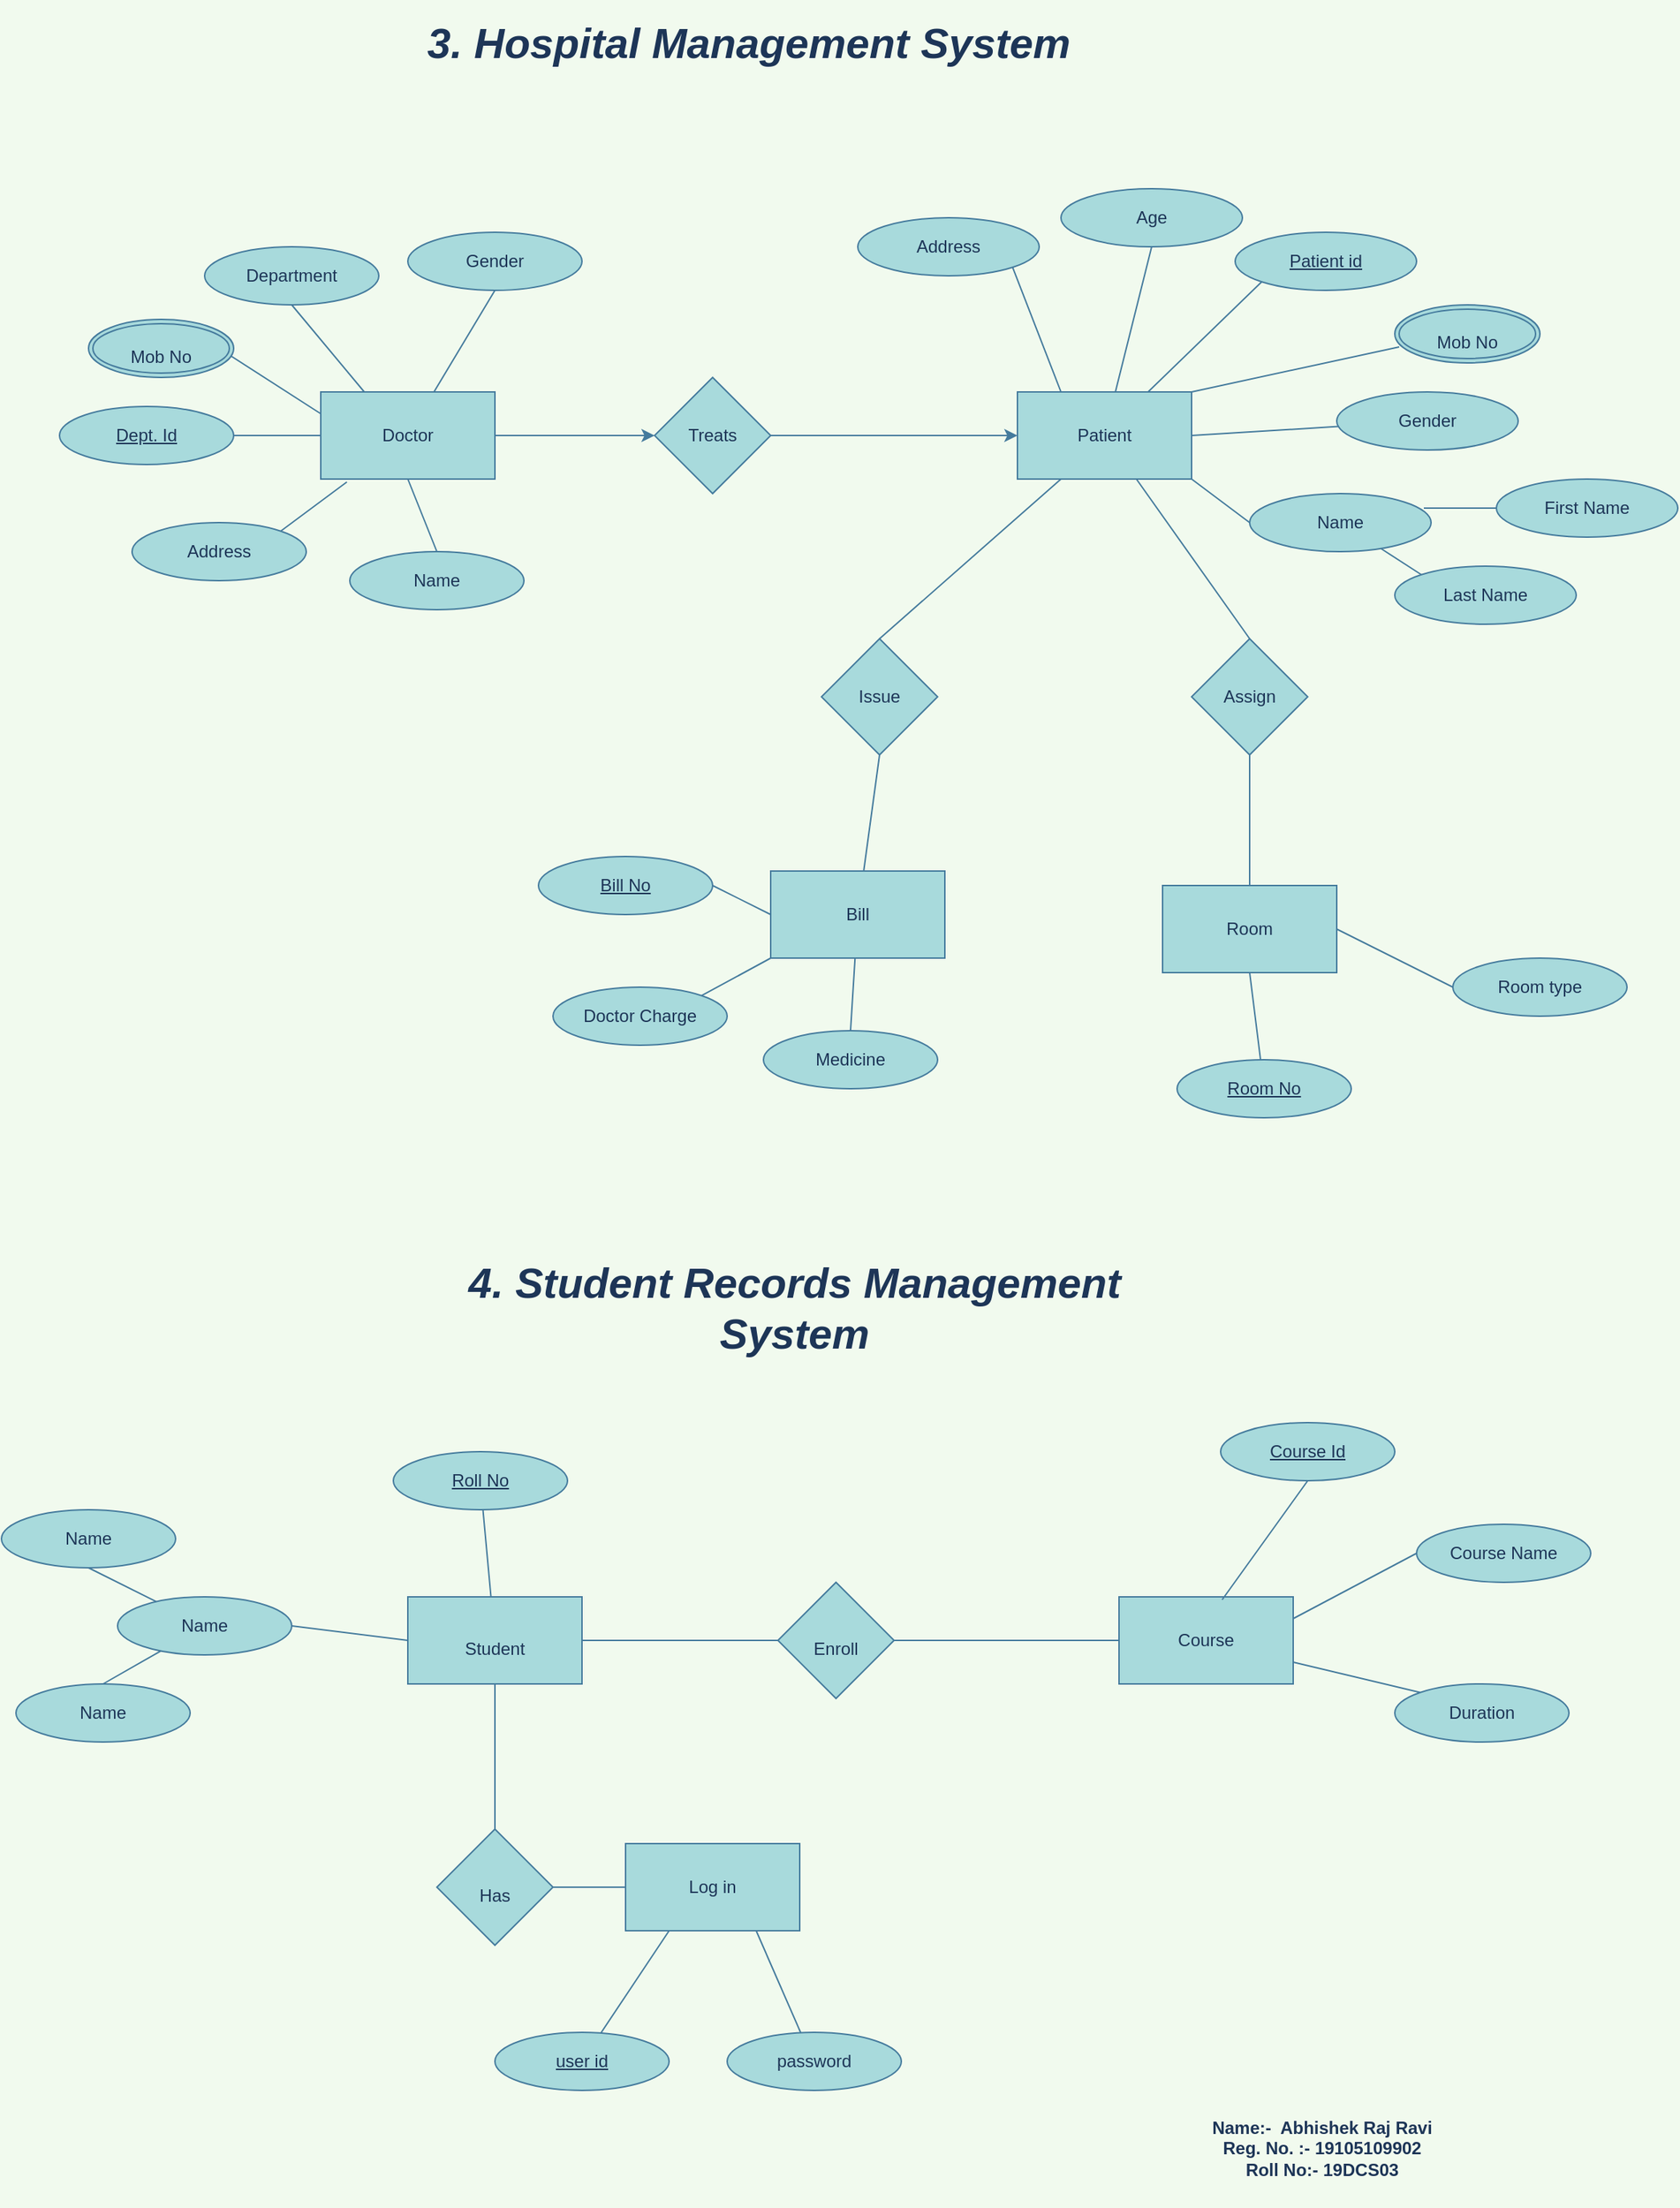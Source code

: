 <mxfile version="13.6.3" type="github">
  <diagram id="R2lEEEUBdFMjLlhIrx00" name="Page-1">
    <mxGraphModel dx="868" dy="450" grid="1" gridSize="10" guides="1" tooltips="1" connect="1" arrows="1" fold="1" page="1" pageScale="1" pageWidth="1169" pageHeight="1654" background="#F1FAEE" math="0" shadow="0" extFonts="Permanent Marker^https://fonts.googleapis.com/css?family=Permanent+Marker">
      <root>
        <mxCell id="0" />
        <mxCell id="1" parent="0" />
        <mxCell id="_eVWGeXYlSwZRmj96UgA-4" style="edgeStyle=orthogonalEdgeStyle;rounded=0;orthogonalLoop=1;jettySize=auto;html=1;exitX=1;exitY=0.5;exitDx=0;exitDy=0;entryX=0;entryY=0.5;entryDx=0;entryDy=0;labelBackgroundColor=#F1FAEE;strokeColor=#457B9D;fontColor=#1D3557;" edge="1" parent="1" source="_eVWGeXYlSwZRmj96UgA-1" target="_eVWGeXYlSwZRmj96UgA-2">
          <mxGeometry relative="1" as="geometry" />
        </mxCell>
        <mxCell id="_eVWGeXYlSwZRmj96UgA-13" style="rounded=0;orthogonalLoop=1;jettySize=auto;html=1;exitX=0.25;exitY=0;exitDx=0;exitDy=0;endArrow=none;endFill=0;entryX=0.5;entryY=1;entryDx=0;entryDy=0;labelBackgroundColor=#F1FAEE;strokeColor=#457B9D;fontColor=#1D3557;" edge="1" parent="1" source="_eVWGeXYlSwZRmj96UgA-1" target="_eVWGeXYlSwZRmj96UgA-6">
          <mxGeometry relative="1" as="geometry">
            <mxPoint x="210" y="270" as="targetPoint" />
          </mxGeometry>
        </mxCell>
        <mxCell id="_eVWGeXYlSwZRmj96UgA-58" style="edgeStyle=none;rounded=1;orthogonalLoop=1;jettySize=auto;html=1;exitX=0;exitY=0.25;exitDx=0;exitDy=0;endArrow=none;endFill=0;strokeColor=#457B9D;fillColor=#A8DADC;fontSize=29;fontColor=#1D3557;" edge="1" parent="1" source="_eVWGeXYlSwZRmj96UgA-1">
          <mxGeometry relative="1" as="geometry">
            <mxPoint x="160" y="290" as="targetPoint" />
          </mxGeometry>
        </mxCell>
        <mxCell id="_eVWGeXYlSwZRmj96UgA-1" value="Doctor" style="rounded=0;whiteSpace=wrap;html=1;fillColor=#A8DADC;strokeColor=#457B9D;fontColor=#1D3557;" vertex="1" parent="1">
          <mxGeometry x="230" y="320" width="120" height="60" as="geometry" />
        </mxCell>
        <mxCell id="_eVWGeXYlSwZRmj96UgA-5" style="edgeStyle=orthogonalEdgeStyle;rounded=0;orthogonalLoop=1;jettySize=auto;html=1;exitX=1;exitY=0.5;exitDx=0;exitDy=0;labelBackgroundColor=#F1FAEE;strokeColor=#457B9D;fontColor=#1D3557;" edge="1" parent="1" source="_eVWGeXYlSwZRmj96UgA-2" target="_eVWGeXYlSwZRmj96UgA-3">
          <mxGeometry relative="1" as="geometry" />
        </mxCell>
        <mxCell id="_eVWGeXYlSwZRmj96UgA-2" value="Treats" style="rhombus;whiteSpace=wrap;html=1;fillColor=#A8DADC;strokeColor=#457B9D;fontColor=#1D3557;" vertex="1" parent="1">
          <mxGeometry x="460" y="310" width="80" height="80" as="geometry" />
        </mxCell>
        <mxCell id="_eVWGeXYlSwZRmj96UgA-56" style="rounded=1;orthogonalLoop=1;jettySize=auto;html=1;exitX=1;exitY=0;exitDx=0;exitDy=0;strokeColor=#457B9D;fillColor=#A8DADC;fontSize=29;fontColor=#1D3557;entryX=0.03;entryY=0.725;entryDx=0;entryDy=0;entryPerimeter=0;endArrow=none;endFill=0;" edge="1" parent="1" source="_eVWGeXYlSwZRmj96UgA-3" target="_eVWGeXYlSwZRmj96UgA-55">
          <mxGeometry relative="1" as="geometry">
            <mxPoint x="880" y="300" as="targetPoint" />
          </mxGeometry>
        </mxCell>
        <mxCell id="_eVWGeXYlSwZRmj96UgA-3" value="Patient" style="rounded=0;whiteSpace=wrap;html=1;fillColor=#A8DADC;strokeColor=#457B9D;fontColor=#1D3557;" vertex="1" parent="1">
          <mxGeometry x="710" y="320" width="120" height="60" as="geometry" />
        </mxCell>
        <mxCell id="_eVWGeXYlSwZRmj96UgA-6" value="Department" style="ellipse;whiteSpace=wrap;html=1;fillColor=#A8DADC;strokeColor=#457B9D;fontColor=#1D3557;" vertex="1" parent="1">
          <mxGeometry x="150" y="220" width="120" height="40" as="geometry" />
        </mxCell>
        <mxCell id="_eVWGeXYlSwZRmj96UgA-15" style="edgeStyle=none;rounded=0;orthogonalLoop=1;jettySize=auto;html=1;exitX=1;exitY=0.5;exitDx=0;exitDy=0;entryX=0;entryY=0.5;entryDx=0;entryDy=0;endArrow=none;endFill=0;labelBackgroundColor=#F1FAEE;strokeColor=#457B9D;fontColor=#1D3557;" edge="1" parent="1" source="_eVWGeXYlSwZRmj96UgA-8" target="_eVWGeXYlSwZRmj96UgA-1">
          <mxGeometry relative="1" as="geometry" />
        </mxCell>
        <mxCell id="_eVWGeXYlSwZRmj96UgA-8" value="&lt;u&gt;Dept. Id&lt;/u&gt;" style="ellipse;whiteSpace=wrap;html=1;fillColor=#A8DADC;strokeColor=#457B9D;fontColor=#1D3557;" vertex="1" parent="1">
          <mxGeometry x="50" y="330" width="120" height="40" as="geometry" />
        </mxCell>
        <mxCell id="_eVWGeXYlSwZRmj96UgA-18" style="edgeStyle=none;rounded=0;orthogonalLoop=1;jettySize=auto;html=1;exitX=0.5;exitY=1;exitDx=0;exitDy=0;endArrow=none;endFill=0;labelBackgroundColor=#F1FAEE;strokeColor=#457B9D;fontColor=#1D3557;" edge="1" parent="1" source="_eVWGeXYlSwZRmj96UgA-9" target="_eVWGeXYlSwZRmj96UgA-1">
          <mxGeometry relative="1" as="geometry" />
        </mxCell>
        <mxCell id="_eVWGeXYlSwZRmj96UgA-9" value="Gender" style="ellipse;whiteSpace=wrap;html=1;fillColor=#A8DADC;strokeColor=#457B9D;fontColor=#1D3557;" vertex="1" parent="1">
          <mxGeometry x="290" y="210" width="120" height="40" as="geometry" />
        </mxCell>
        <mxCell id="_eVWGeXYlSwZRmj96UgA-16" style="edgeStyle=none;rounded=0;orthogonalLoop=1;jettySize=auto;html=1;exitX=1;exitY=0;exitDx=0;exitDy=0;entryX=0.15;entryY=1.033;entryDx=0;entryDy=0;entryPerimeter=0;endArrow=none;endFill=0;labelBackgroundColor=#F1FAEE;strokeColor=#457B9D;fontColor=#1D3557;" edge="1" parent="1" source="_eVWGeXYlSwZRmj96UgA-10" target="_eVWGeXYlSwZRmj96UgA-1">
          <mxGeometry relative="1" as="geometry" />
        </mxCell>
        <mxCell id="_eVWGeXYlSwZRmj96UgA-10" value="Address" style="ellipse;whiteSpace=wrap;html=1;fillColor=#A8DADC;strokeColor=#457B9D;fontColor=#1D3557;" vertex="1" parent="1">
          <mxGeometry x="100" y="410" width="120" height="40" as="geometry" />
        </mxCell>
        <mxCell id="_eVWGeXYlSwZRmj96UgA-17" style="edgeStyle=none;rounded=0;orthogonalLoop=1;jettySize=auto;html=1;exitX=0.5;exitY=0;exitDx=0;exitDy=0;entryX=0.5;entryY=1;entryDx=0;entryDy=0;endArrow=none;endFill=0;labelBackgroundColor=#F1FAEE;strokeColor=#457B9D;fontColor=#1D3557;" edge="1" parent="1" source="_eVWGeXYlSwZRmj96UgA-11" target="_eVWGeXYlSwZRmj96UgA-1">
          <mxGeometry relative="1" as="geometry" />
        </mxCell>
        <mxCell id="_eVWGeXYlSwZRmj96UgA-11" value="Name" style="ellipse;whiteSpace=wrap;html=1;fillColor=#A8DADC;strokeColor=#457B9D;fontColor=#1D3557;" vertex="1" parent="1">
          <mxGeometry x="250" y="430" width="120" height="40" as="geometry" />
        </mxCell>
        <mxCell id="_eVWGeXYlSwZRmj96UgA-25" style="edgeStyle=none;rounded=0;orthogonalLoop=1;jettySize=auto;html=1;exitX=1;exitY=1;exitDx=0;exitDy=0;entryX=0.25;entryY=0;entryDx=0;entryDy=0;endArrow=none;endFill=0;labelBackgroundColor=#F1FAEE;strokeColor=#457B9D;fontColor=#1D3557;" edge="1" parent="1" source="_eVWGeXYlSwZRmj96UgA-19" target="_eVWGeXYlSwZRmj96UgA-3">
          <mxGeometry relative="1" as="geometry" />
        </mxCell>
        <mxCell id="_eVWGeXYlSwZRmj96UgA-19" value="Address" style="ellipse;whiteSpace=wrap;html=1;fillColor=#A8DADC;strokeColor=#457B9D;fontColor=#1D3557;" vertex="1" parent="1">
          <mxGeometry x="600" y="200" width="125" height="40" as="geometry" />
        </mxCell>
        <mxCell id="_eVWGeXYlSwZRmj96UgA-26" style="edgeStyle=none;rounded=0;orthogonalLoop=1;jettySize=auto;html=1;exitX=0.5;exitY=1;exitDx=0;exitDy=0;endArrow=none;endFill=0;labelBackgroundColor=#F1FAEE;strokeColor=#457B9D;fontColor=#1D3557;" edge="1" parent="1" source="_eVWGeXYlSwZRmj96UgA-20" target="_eVWGeXYlSwZRmj96UgA-3">
          <mxGeometry relative="1" as="geometry" />
        </mxCell>
        <mxCell id="_eVWGeXYlSwZRmj96UgA-20" value="Age" style="ellipse;whiteSpace=wrap;html=1;fillColor=#A8DADC;strokeColor=#457B9D;fontColor=#1D3557;" vertex="1" parent="1">
          <mxGeometry x="740" y="180" width="125" height="40" as="geometry" />
        </mxCell>
        <mxCell id="_eVWGeXYlSwZRmj96UgA-27" style="edgeStyle=none;rounded=0;orthogonalLoop=1;jettySize=auto;html=1;exitX=0;exitY=1;exitDx=0;exitDy=0;entryX=0.75;entryY=0;entryDx=0;entryDy=0;endArrow=none;endFill=0;labelBackgroundColor=#F1FAEE;strokeColor=#457B9D;fontColor=#1D3557;" edge="1" parent="1" source="_eVWGeXYlSwZRmj96UgA-21" target="_eVWGeXYlSwZRmj96UgA-3">
          <mxGeometry relative="1" as="geometry" />
        </mxCell>
        <mxCell id="_eVWGeXYlSwZRmj96UgA-21" value="&lt;u&gt;Patient id&lt;/u&gt;" style="ellipse;whiteSpace=wrap;html=1;fillColor=#A8DADC;strokeColor=#457B9D;fontColor=#1D3557;" vertex="1" parent="1">
          <mxGeometry x="860" y="210" width="125" height="40" as="geometry" />
        </mxCell>
        <mxCell id="_eVWGeXYlSwZRmj96UgA-29" style="edgeStyle=none;rounded=0;orthogonalLoop=1;jettySize=auto;html=1;entryX=1;entryY=0.5;entryDx=0;entryDy=0;endArrow=none;endFill=0;labelBackgroundColor=#F1FAEE;strokeColor=#457B9D;fontColor=#1D3557;" edge="1" parent="1" source="_eVWGeXYlSwZRmj96UgA-23" target="_eVWGeXYlSwZRmj96UgA-3">
          <mxGeometry relative="1" as="geometry" />
        </mxCell>
        <mxCell id="_eVWGeXYlSwZRmj96UgA-23" value="Gender" style="ellipse;whiteSpace=wrap;html=1;fillColor=#A8DADC;strokeColor=#457B9D;fontColor=#1D3557;" vertex="1" parent="1">
          <mxGeometry x="930" y="320" width="125" height="40" as="geometry" />
        </mxCell>
        <mxCell id="_eVWGeXYlSwZRmj96UgA-30" style="edgeStyle=none;rounded=0;orthogonalLoop=1;jettySize=auto;html=1;exitX=0;exitY=0.5;exitDx=0;exitDy=0;entryX=1;entryY=1;entryDx=0;entryDy=0;endArrow=none;endFill=0;labelBackgroundColor=#F1FAEE;strokeColor=#457B9D;fontColor=#1D3557;" edge="1" parent="1" source="_eVWGeXYlSwZRmj96UgA-24" target="_eVWGeXYlSwZRmj96UgA-3">
          <mxGeometry relative="1" as="geometry" />
        </mxCell>
        <mxCell id="_eVWGeXYlSwZRmj96UgA-24" value="Name" style="ellipse;whiteSpace=wrap;html=1;fillColor=#A8DADC;strokeColor=#457B9D;fontColor=#1D3557;" vertex="1" parent="1">
          <mxGeometry x="870" y="390" width="125" height="40" as="geometry" />
        </mxCell>
        <mxCell id="_eVWGeXYlSwZRmj96UgA-33" style="edgeStyle=none;rounded=0;orthogonalLoop=1;jettySize=auto;html=1;exitX=0.5;exitY=0;exitDx=0;exitDy=0;entryX=0.25;entryY=1;entryDx=0;entryDy=0;endArrow=none;endFill=0;labelBackgroundColor=#F1FAEE;strokeColor=#457B9D;fontColor=#1D3557;" edge="1" parent="1" source="_eVWGeXYlSwZRmj96UgA-31" target="_eVWGeXYlSwZRmj96UgA-3">
          <mxGeometry relative="1" as="geometry" />
        </mxCell>
        <mxCell id="_eVWGeXYlSwZRmj96UgA-36" style="edgeStyle=none;rounded=0;orthogonalLoop=1;jettySize=auto;html=1;endArrow=none;endFill=0;exitX=0.5;exitY=1;exitDx=0;exitDy=0;labelBackgroundColor=#F1FAEE;strokeColor=#457B9D;fontColor=#1D3557;" edge="1" parent="1" source="_eVWGeXYlSwZRmj96UgA-31" target="_eVWGeXYlSwZRmj96UgA-35">
          <mxGeometry relative="1" as="geometry" />
        </mxCell>
        <mxCell id="_eVWGeXYlSwZRmj96UgA-31" value="Issue" style="rhombus;whiteSpace=wrap;html=1;fillColor=#A8DADC;strokeColor=#457B9D;fontColor=#1D3557;" vertex="1" parent="1">
          <mxGeometry x="575" y="490" width="80" height="80" as="geometry" />
        </mxCell>
        <mxCell id="_eVWGeXYlSwZRmj96UgA-34" style="edgeStyle=none;rounded=0;orthogonalLoop=1;jettySize=auto;html=1;exitX=0.5;exitY=0;exitDx=0;exitDy=0;entryX=0.683;entryY=1;entryDx=0;entryDy=0;entryPerimeter=0;endArrow=none;endFill=0;labelBackgroundColor=#F1FAEE;strokeColor=#457B9D;fontColor=#1D3557;" edge="1" parent="1" source="_eVWGeXYlSwZRmj96UgA-32" target="_eVWGeXYlSwZRmj96UgA-3">
          <mxGeometry relative="1" as="geometry" />
        </mxCell>
        <mxCell id="_eVWGeXYlSwZRmj96UgA-38" style="edgeStyle=none;rounded=0;orthogonalLoop=1;jettySize=auto;html=1;exitX=0.5;exitY=1;exitDx=0;exitDy=0;endArrow=none;endFill=0;labelBackgroundColor=#F1FAEE;strokeColor=#457B9D;fontColor=#1D3557;" edge="1" parent="1" source="_eVWGeXYlSwZRmj96UgA-32" target="_eVWGeXYlSwZRmj96UgA-37">
          <mxGeometry relative="1" as="geometry" />
        </mxCell>
        <mxCell id="_eVWGeXYlSwZRmj96UgA-32" value="Assign" style="rhombus;whiteSpace=wrap;html=1;fillColor=#A8DADC;strokeColor=#457B9D;fontColor=#1D3557;" vertex="1" parent="1">
          <mxGeometry x="830" y="490" width="80" height="80" as="geometry" />
        </mxCell>
        <mxCell id="_eVWGeXYlSwZRmj96UgA-35" value="Bill" style="rounded=0;whiteSpace=wrap;html=1;fillColor=#A8DADC;strokeColor=#457B9D;fontColor=#1D3557;" vertex="1" parent="1">
          <mxGeometry x="540" y="650" width="120" height="60" as="geometry" />
        </mxCell>
        <mxCell id="_eVWGeXYlSwZRmj96UgA-48" style="edgeStyle=none;rounded=0;orthogonalLoop=1;jettySize=auto;html=1;exitX=0.5;exitY=1;exitDx=0;exitDy=0;endArrow=none;endFill=0;labelBackgroundColor=#F1FAEE;strokeColor=#457B9D;fontColor=#1D3557;" edge="1" parent="1" source="_eVWGeXYlSwZRmj96UgA-37" target="_eVWGeXYlSwZRmj96UgA-46">
          <mxGeometry relative="1" as="geometry" />
        </mxCell>
        <mxCell id="_eVWGeXYlSwZRmj96UgA-49" style="edgeStyle=none;rounded=0;orthogonalLoop=1;jettySize=auto;html=1;exitX=1;exitY=0.5;exitDx=0;exitDy=0;entryX=0;entryY=0.5;entryDx=0;entryDy=0;endArrow=none;endFill=0;labelBackgroundColor=#F1FAEE;strokeColor=#457B9D;fontColor=#1D3557;" edge="1" parent="1" source="_eVWGeXYlSwZRmj96UgA-37" target="_eVWGeXYlSwZRmj96UgA-45">
          <mxGeometry relative="1" as="geometry" />
        </mxCell>
        <mxCell id="_eVWGeXYlSwZRmj96UgA-37" value="Room" style="rounded=0;whiteSpace=wrap;html=1;fillColor=#A8DADC;strokeColor=#457B9D;fontColor=#1D3557;" vertex="1" parent="1">
          <mxGeometry x="810" y="660" width="120" height="60" as="geometry" />
        </mxCell>
        <mxCell id="_eVWGeXYlSwZRmj96UgA-42" style="edgeStyle=none;rounded=0;orthogonalLoop=1;jettySize=auto;html=1;exitX=1;exitY=0.5;exitDx=0;exitDy=0;entryX=0;entryY=0.5;entryDx=0;entryDy=0;endArrow=none;endFill=0;labelBackgroundColor=#F1FAEE;strokeColor=#457B9D;fontColor=#1D3557;" edge="1" parent="1" source="_eVWGeXYlSwZRmj96UgA-39" target="_eVWGeXYlSwZRmj96UgA-35">
          <mxGeometry relative="1" as="geometry" />
        </mxCell>
        <mxCell id="_eVWGeXYlSwZRmj96UgA-39" value="&lt;u&gt;Bill No&lt;/u&gt;" style="ellipse;whiteSpace=wrap;html=1;fillColor=#A8DADC;strokeColor=#457B9D;fontColor=#1D3557;" vertex="1" parent="1">
          <mxGeometry x="380" y="640" width="120" height="40" as="geometry" />
        </mxCell>
        <mxCell id="_eVWGeXYlSwZRmj96UgA-43" style="edgeStyle=none;rounded=0;orthogonalLoop=1;jettySize=auto;html=1;exitX=1;exitY=0;exitDx=0;exitDy=0;entryX=0;entryY=1;entryDx=0;entryDy=0;endArrow=none;endFill=0;labelBackgroundColor=#F1FAEE;strokeColor=#457B9D;fontColor=#1D3557;" edge="1" parent="1" source="_eVWGeXYlSwZRmj96UgA-40" target="_eVWGeXYlSwZRmj96UgA-35">
          <mxGeometry relative="1" as="geometry" />
        </mxCell>
        <mxCell id="_eVWGeXYlSwZRmj96UgA-40" value="Doctor Charge" style="ellipse;whiteSpace=wrap;html=1;fillColor=#A8DADC;strokeColor=#457B9D;fontColor=#1D3557;" vertex="1" parent="1">
          <mxGeometry x="390" y="730" width="120" height="40" as="geometry" />
        </mxCell>
        <mxCell id="_eVWGeXYlSwZRmj96UgA-44" style="edgeStyle=none;rounded=0;orthogonalLoop=1;jettySize=auto;html=1;exitX=0.5;exitY=0;exitDx=0;exitDy=0;endArrow=none;endFill=0;labelBackgroundColor=#F1FAEE;strokeColor=#457B9D;fontColor=#1D3557;" edge="1" parent="1" source="_eVWGeXYlSwZRmj96UgA-41" target="_eVWGeXYlSwZRmj96UgA-35">
          <mxGeometry relative="1" as="geometry" />
        </mxCell>
        <mxCell id="_eVWGeXYlSwZRmj96UgA-41" value="Medicine" style="ellipse;whiteSpace=wrap;html=1;fillColor=#A8DADC;strokeColor=#457B9D;fontColor=#1D3557;" vertex="1" parent="1">
          <mxGeometry x="535" y="760" width="120" height="40" as="geometry" />
        </mxCell>
        <mxCell id="_eVWGeXYlSwZRmj96UgA-45" value="Room type" style="ellipse;whiteSpace=wrap;html=1;fillColor=#A8DADC;strokeColor=#457B9D;fontColor=#1D3557;" vertex="1" parent="1">
          <mxGeometry x="1010" y="710" width="120" height="40" as="geometry" />
        </mxCell>
        <mxCell id="_eVWGeXYlSwZRmj96UgA-46" value="&lt;u&gt;Room No&lt;/u&gt;" style="ellipse;whiteSpace=wrap;html=1;fillColor=#A8DADC;strokeColor=#457B9D;fontColor=#1D3557;" vertex="1" parent="1">
          <mxGeometry x="820" y="780" width="120" height="40" as="geometry" />
        </mxCell>
        <mxCell id="_eVWGeXYlSwZRmj96UgA-52" style="edgeStyle=none;rounded=0;orthogonalLoop=1;jettySize=auto;html=1;entryX=0.96;entryY=0.25;entryDx=0;entryDy=0;entryPerimeter=0;endArrow=none;endFill=0;labelBackgroundColor=#F1FAEE;strokeColor=#457B9D;fontColor=#1D3557;" edge="1" parent="1" source="_eVWGeXYlSwZRmj96UgA-50" target="_eVWGeXYlSwZRmj96UgA-24">
          <mxGeometry relative="1" as="geometry" />
        </mxCell>
        <mxCell id="_eVWGeXYlSwZRmj96UgA-50" value="First Name" style="ellipse;whiteSpace=wrap;html=1;fillColor=#A8DADC;strokeColor=#457B9D;fontColor=#1D3557;" vertex="1" parent="1">
          <mxGeometry x="1040" y="380" width="125" height="40" as="geometry" />
        </mxCell>
        <mxCell id="_eVWGeXYlSwZRmj96UgA-53" style="edgeStyle=none;rounded=0;orthogonalLoop=1;jettySize=auto;html=1;exitX=0;exitY=0;exitDx=0;exitDy=0;endArrow=none;endFill=0;labelBackgroundColor=#F1FAEE;strokeColor=#457B9D;fontColor=#1D3557;" edge="1" parent="1" source="_eVWGeXYlSwZRmj96UgA-51" target="_eVWGeXYlSwZRmj96UgA-24">
          <mxGeometry relative="1" as="geometry" />
        </mxCell>
        <mxCell id="_eVWGeXYlSwZRmj96UgA-51" value="Last Name" style="ellipse;whiteSpace=wrap;html=1;fillColor=#A8DADC;strokeColor=#457B9D;fontColor=#1D3557;" vertex="1" parent="1">
          <mxGeometry x="970" y="440" width="125" height="40" as="geometry" />
        </mxCell>
        <mxCell id="_eVWGeXYlSwZRmj96UgA-54" value="&lt;b&gt;&lt;i&gt;3. Hospital Management System&lt;/i&gt;&lt;/b&gt;" style="text;html=1;strokeColor=none;fillColor=none;align=center;verticalAlign=middle;whiteSpace=wrap;rounded=0;fontColor=#1D3557;fontSize=29;" vertex="1" parent="1">
          <mxGeometry x="280" y="50" width="490" height="60" as="geometry" />
        </mxCell>
        <mxCell id="_eVWGeXYlSwZRmj96UgA-55" value="&lt;font style=&quot;font-size: 12px&quot;&gt;Mob No&lt;/font&gt;" style="ellipse;shape=doubleEllipse;margin=3;whiteSpace=wrap;html=1;align=center;rounded=0;strokeColor=#457B9D;fillColor=#A8DADC;fontSize=29;fontColor=#1D3557;" vertex="1" parent="1">
          <mxGeometry x="970" y="260" width="100" height="40" as="geometry" />
        </mxCell>
        <mxCell id="_eVWGeXYlSwZRmj96UgA-57" value="&lt;font style=&quot;font-size: 12px&quot;&gt;Mob No&lt;/font&gt;" style="ellipse;shape=doubleEllipse;margin=3;whiteSpace=wrap;html=1;align=center;rounded=0;strokeColor=#457B9D;fillColor=#A8DADC;fontSize=29;fontColor=#1D3557;" vertex="1" parent="1">
          <mxGeometry x="70" y="270" width="100" height="40" as="geometry" />
        </mxCell>
        <mxCell id="_eVWGeXYlSwZRmj96UgA-59" value="&lt;b&gt;&lt;i&gt;4. Student Records Management System&lt;/i&gt;&lt;/b&gt;" style="text;html=1;strokeColor=none;fillColor=none;align=center;verticalAlign=middle;whiteSpace=wrap;rounded=0;fontSize=29;fontColor=#1D3557;" vertex="1" parent="1">
          <mxGeometry x="303" y="941" width="507" height="20" as="geometry" />
        </mxCell>
        <mxCell id="_eVWGeXYlSwZRmj96UgA-64" style="edgeStyle=none;rounded=1;orthogonalLoop=1;jettySize=auto;html=1;entryX=0.5;entryY=0;entryDx=0;entryDy=0;endArrow=none;endFill=0;strokeColor=#457B9D;fillColor=#A8DADC;fontSize=29;fontColor=#1D3557;" edge="1" parent="1" source="_eVWGeXYlSwZRmj96UgA-60" target="_eVWGeXYlSwZRmj96UgA-63">
          <mxGeometry relative="1" as="geometry" />
        </mxCell>
        <mxCell id="_eVWGeXYlSwZRmj96UgA-65" style="edgeStyle=none;rounded=1;orthogonalLoop=1;jettySize=auto;html=1;exitX=1;exitY=0.5;exitDx=0;exitDy=0;endArrow=none;endFill=0;strokeColor=#457B9D;fillColor=#A8DADC;fontSize=29;fontColor=#1D3557;" edge="1" parent="1" source="_eVWGeXYlSwZRmj96UgA-60" target="_eVWGeXYlSwZRmj96UgA-61">
          <mxGeometry relative="1" as="geometry" />
        </mxCell>
        <mxCell id="_eVWGeXYlSwZRmj96UgA-60" value="&lt;font style=&quot;font-size: 12px&quot;&gt;Student&lt;/font&gt;" style="rounded=0;whiteSpace=wrap;html=1;strokeColor=#457B9D;fillColor=#A8DADC;fontSize=29;fontColor=#1D3557;" vertex="1" parent="1">
          <mxGeometry x="290" y="1150" width="120" height="60" as="geometry" />
        </mxCell>
        <mxCell id="_eVWGeXYlSwZRmj96UgA-66" style="edgeStyle=none;rounded=1;orthogonalLoop=1;jettySize=auto;html=1;exitX=1;exitY=0.5;exitDx=0;exitDy=0;entryX=0;entryY=0.5;entryDx=0;entryDy=0;endArrow=none;endFill=0;strokeColor=#457B9D;fillColor=#A8DADC;fontSize=29;fontColor=#1D3557;" edge="1" parent="1" source="_eVWGeXYlSwZRmj96UgA-61" target="_eVWGeXYlSwZRmj96UgA-62">
          <mxGeometry relative="1" as="geometry" />
        </mxCell>
        <mxCell id="_eVWGeXYlSwZRmj96UgA-61" value="&lt;font style=&quot;font-size: 12px&quot;&gt;Enroll&lt;/font&gt;" style="rhombus;whiteSpace=wrap;html=1;rounded=0;strokeColor=#457B9D;fillColor=#A8DADC;fontSize=29;fontColor=#1D3557;" vertex="1" parent="1">
          <mxGeometry x="545" y="1140" width="80" height="80" as="geometry" />
        </mxCell>
        <mxCell id="_eVWGeXYlSwZRmj96UgA-62" value="Course" style="rounded=0;whiteSpace=wrap;html=1;strokeColor=#457B9D;fillColor=#A8DADC;fontSize=12;fontColor=#1D3557;" vertex="1" parent="1">
          <mxGeometry x="780" y="1150" width="120" height="60" as="geometry" />
        </mxCell>
        <mxCell id="_eVWGeXYlSwZRmj96UgA-68" style="edgeStyle=none;rounded=1;orthogonalLoop=1;jettySize=auto;html=1;exitX=1;exitY=0.5;exitDx=0;exitDy=0;entryX=0;entryY=0.5;entryDx=0;entryDy=0;endArrow=none;endFill=0;strokeColor=#457B9D;fillColor=#A8DADC;fontSize=12;fontColor=#1D3557;" edge="1" parent="1" source="_eVWGeXYlSwZRmj96UgA-63" target="_eVWGeXYlSwZRmj96UgA-67">
          <mxGeometry relative="1" as="geometry" />
        </mxCell>
        <mxCell id="_eVWGeXYlSwZRmj96UgA-63" value="&lt;font style=&quot;font-size: 12px&quot;&gt;Has&lt;/font&gt;" style="rhombus;whiteSpace=wrap;html=1;rounded=0;strokeColor=#457B9D;fillColor=#A8DADC;fontSize=29;fontColor=#1D3557;" vertex="1" parent="1">
          <mxGeometry x="310" y="1310" width="80" height="80" as="geometry" />
        </mxCell>
        <mxCell id="_eVWGeXYlSwZRmj96UgA-71" style="edgeStyle=none;rounded=1;orthogonalLoop=1;jettySize=auto;html=1;exitX=0.25;exitY=1;exitDx=0;exitDy=0;endArrow=none;endFill=0;strokeColor=#457B9D;fillColor=#A8DADC;fontSize=12;fontColor=#1D3557;" edge="1" parent="1" source="_eVWGeXYlSwZRmj96UgA-67" target="_eVWGeXYlSwZRmj96UgA-69">
          <mxGeometry relative="1" as="geometry" />
        </mxCell>
        <mxCell id="_eVWGeXYlSwZRmj96UgA-72" style="edgeStyle=none;rounded=1;orthogonalLoop=1;jettySize=auto;html=1;exitX=0.75;exitY=1;exitDx=0;exitDy=0;entryX=0.425;entryY=0.025;entryDx=0;entryDy=0;entryPerimeter=0;endArrow=none;endFill=0;strokeColor=#457B9D;fillColor=#A8DADC;fontSize=12;fontColor=#1D3557;" edge="1" parent="1" source="_eVWGeXYlSwZRmj96UgA-67" target="_eVWGeXYlSwZRmj96UgA-70">
          <mxGeometry relative="1" as="geometry" />
        </mxCell>
        <mxCell id="_eVWGeXYlSwZRmj96UgA-67" value="Log in" style="rounded=0;whiteSpace=wrap;html=1;strokeColor=#457B9D;fillColor=#A8DADC;fontSize=12;fontColor=#1D3557;" vertex="1" parent="1">
          <mxGeometry x="440" y="1320" width="120" height="60" as="geometry" />
        </mxCell>
        <mxCell id="_eVWGeXYlSwZRmj96UgA-69" value="&lt;u&gt;user id&lt;/u&gt;" style="ellipse;whiteSpace=wrap;html=1;rounded=0;strokeColor=#457B9D;fillColor=#A8DADC;fontSize=12;fontColor=#1D3557;" vertex="1" parent="1">
          <mxGeometry x="350" y="1450" width="120" height="40" as="geometry" />
        </mxCell>
        <mxCell id="_eVWGeXYlSwZRmj96UgA-70" value="password" style="ellipse;whiteSpace=wrap;html=1;rounded=0;strokeColor=#457B9D;fillColor=#A8DADC;fontSize=12;fontColor=#1D3557;" vertex="1" parent="1">
          <mxGeometry x="510" y="1450" width="120" height="40" as="geometry" />
        </mxCell>
        <mxCell id="_eVWGeXYlSwZRmj96UgA-76" style="edgeStyle=none;rounded=1;orthogonalLoop=1;jettySize=auto;html=1;exitX=0.5;exitY=1;exitDx=0;exitDy=0;entryX=0.592;entryY=0.033;entryDx=0;entryDy=0;entryPerimeter=0;endArrow=none;endFill=0;strokeColor=#457B9D;fillColor=#A8DADC;fontSize=12;fontColor=#1D3557;" edge="1" parent="1" source="_eVWGeXYlSwZRmj96UgA-73" target="_eVWGeXYlSwZRmj96UgA-62">
          <mxGeometry relative="1" as="geometry" />
        </mxCell>
        <mxCell id="_eVWGeXYlSwZRmj96UgA-73" value="&lt;u&gt;Course Id&lt;/u&gt;" style="ellipse;whiteSpace=wrap;html=1;rounded=0;strokeColor=#457B9D;fillColor=#A8DADC;fontSize=12;fontColor=#1D3557;" vertex="1" parent="1">
          <mxGeometry x="850" y="1030" width="120" height="40" as="geometry" />
        </mxCell>
        <mxCell id="_eVWGeXYlSwZRmj96UgA-77" style="edgeStyle=none;rounded=1;orthogonalLoop=1;jettySize=auto;html=1;exitX=0;exitY=0.5;exitDx=0;exitDy=0;entryX=1;entryY=0.25;entryDx=0;entryDy=0;endArrow=none;endFill=0;strokeColor=#457B9D;fillColor=#A8DADC;fontSize=12;fontColor=#1D3557;" edge="1" parent="1" source="_eVWGeXYlSwZRmj96UgA-74" target="_eVWGeXYlSwZRmj96UgA-62">
          <mxGeometry relative="1" as="geometry" />
        </mxCell>
        <mxCell id="_eVWGeXYlSwZRmj96UgA-74" value="Course Name" style="ellipse;whiteSpace=wrap;html=1;rounded=0;strokeColor=#457B9D;fillColor=#A8DADC;fontSize=12;fontColor=#1D3557;" vertex="1" parent="1">
          <mxGeometry x="985" y="1100" width="120" height="40" as="geometry" />
        </mxCell>
        <mxCell id="_eVWGeXYlSwZRmj96UgA-78" style="edgeStyle=none;rounded=1;orthogonalLoop=1;jettySize=auto;html=1;exitX=0;exitY=0;exitDx=0;exitDy=0;entryX=1;entryY=0.75;entryDx=0;entryDy=0;endArrow=none;endFill=0;strokeColor=#457B9D;fillColor=#A8DADC;fontSize=12;fontColor=#1D3557;" edge="1" parent="1" source="_eVWGeXYlSwZRmj96UgA-75" target="_eVWGeXYlSwZRmj96UgA-62">
          <mxGeometry relative="1" as="geometry" />
        </mxCell>
        <mxCell id="_eVWGeXYlSwZRmj96UgA-75" value="Duration" style="ellipse;whiteSpace=wrap;html=1;rounded=0;strokeColor=#457B9D;fillColor=#A8DADC;fontSize=12;fontColor=#1D3557;" vertex="1" parent="1">
          <mxGeometry x="970" y="1210" width="120" height="40" as="geometry" />
        </mxCell>
        <mxCell id="_eVWGeXYlSwZRmj96UgA-80" style="edgeStyle=none;rounded=1;orthogonalLoop=1;jettySize=auto;html=1;endArrow=none;endFill=0;strokeColor=#457B9D;fillColor=#A8DADC;fontSize=12;fontColor=#1D3557;" edge="1" parent="1" source="_eVWGeXYlSwZRmj96UgA-79" target="_eVWGeXYlSwZRmj96UgA-60">
          <mxGeometry relative="1" as="geometry" />
        </mxCell>
        <mxCell id="_eVWGeXYlSwZRmj96UgA-79" value="&lt;u&gt;Roll No&lt;/u&gt;" style="ellipse;whiteSpace=wrap;html=1;rounded=0;strokeColor=#457B9D;fillColor=#A8DADC;fontSize=12;fontColor=#1D3557;" vertex="1" parent="1">
          <mxGeometry x="280" y="1050" width="120" height="40" as="geometry" />
        </mxCell>
        <mxCell id="_eVWGeXYlSwZRmj96UgA-89" style="edgeStyle=none;rounded=1;orthogonalLoop=1;jettySize=auto;html=1;exitX=1;exitY=0.5;exitDx=0;exitDy=0;entryX=0;entryY=0.5;entryDx=0;entryDy=0;endArrow=none;endFill=0;strokeColor=#457B9D;fillColor=#A8DADC;fontSize=12;fontColor=#1D3557;" edge="1" parent="1" source="_eVWGeXYlSwZRmj96UgA-83" target="_eVWGeXYlSwZRmj96UgA-60">
          <mxGeometry relative="1" as="geometry" />
        </mxCell>
        <mxCell id="_eVWGeXYlSwZRmj96UgA-83" value="Name" style="ellipse;whiteSpace=wrap;html=1;rounded=0;strokeColor=#457B9D;fillColor=#A8DADC;fontSize=12;fontColor=#1D3557;" vertex="1" parent="1">
          <mxGeometry x="90" y="1150" width="120" height="40" as="geometry" />
        </mxCell>
        <mxCell id="_eVWGeXYlSwZRmj96UgA-87" style="edgeStyle=none;rounded=1;orthogonalLoop=1;jettySize=auto;html=1;exitX=0.5;exitY=1;exitDx=0;exitDy=0;endArrow=none;endFill=0;strokeColor=#457B9D;fillColor=#A8DADC;fontSize=12;fontColor=#1D3557;" edge="1" parent="1" source="_eVWGeXYlSwZRmj96UgA-84" target="_eVWGeXYlSwZRmj96UgA-83">
          <mxGeometry relative="1" as="geometry" />
        </mxCell>
        <mxCell id="_eVWGeXYlSwZRmj96UgA-84" value="Name" style="ellipse;whiteSpace=wrap;html=1;rounded=0;strokeColor=#457B9D;fillColor=#A8DADC;fontSize=12;fontColor=#1D3557;" vertex="1" parent="1">
          <mxGeometry x="10" y="1090" width="120" height="40" as="geometry" />
        </mxCell>
        <mxCell id="_eVWGeXYlSwZRmj96UgA-88" style="edgeStyle=none;rounded=1;orthogonalLoop=1;jettySize=auto;html=1;exitX=0.5;exitY=0;exitDx=0;exitDy=0;endArrow=none;endFill=0;strokeColor=#457B9D;fillColor=#A8DADC;fontSize=12;fontColor=#1D3557;" edge="1" parent="1" source="_eVWGeXYlSwZRmj96UgA-85" target="_eVWGeXYlSwZRmj96UgA-83">
          <mxGeometry relative="1" as="geometry" />
        </mxCell>
        <mxCell id="_eVWGeXYlSwZRmj96UgA-85" value="Name" style="ellipse;whiteSpace=wrap;html=1;rounded=0;strokeColor=#457B9D;fillColor=#A8DADC;fontSize=12;fontColor=#1D3557;" vertex="1" parent="1">
          <mxGeometry x="20" y="1210" width="120" height="40" as="geometry" />
        </mxCell>
        <mxCell id="_eVWGeXYlSwZRmj96UgA-90" value="&lt;b&gt;Name:-&amp;nbsp; Abhishek Raj Ravi&lt;br&gt;Reg. No. :- 19105109902&lt;br&gt;Roll No:- 19DCS03&lt;/b&gt;" style="text;html=1;strokeColor=none;fillColor=none;align=center;verticalAlign=middle;whiteSpace=wrap;rounded=0;fontSize=12;fontColor=#1D3557;" vertex="1" parent="1">
          <mxGeometry x="810" y="1490" width="220" height="80" as="geometry" />
        </mxCell>
      </root>
    </mxGraphModel>
  </diagram>
</mxfile>
